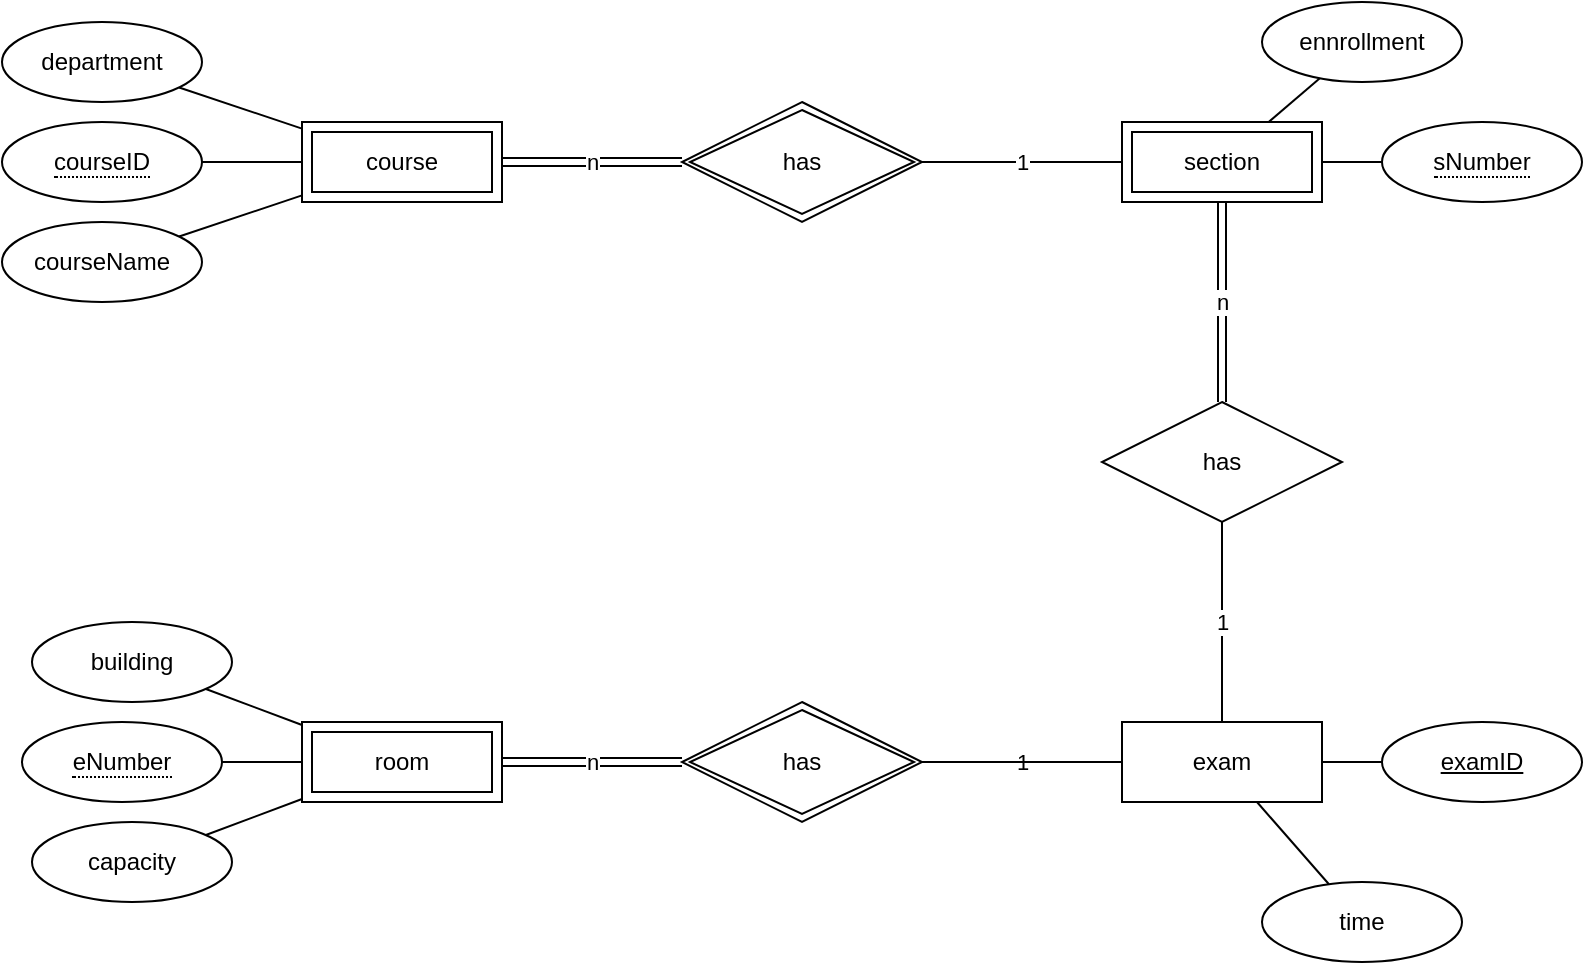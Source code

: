 <mxfile version="16.5.1" type="device"><diagram id="KQ2NEQUBUjOJ8rCg225N" name="Page-1"><mxGraphModel dx="1038" dy="689" grid="1" gridSize="10" guides="1" tooltips="1" connect="1" arrows="1" fold="1" page="1" pageScale="1" pageWidth="850" pageHeight="1100" math="0" shadow="0"><root><mxCell id="0"/><mxCell id="1" parent="0"/><mxCell id="UYvu3iOdgxHNayDP1wMW-6" style="rounded=0;orthogonalLoop=1;jettySize=auto;html=1;startArrow=none;startFill=0;endArrow=none;endFill=0;" parent="1" source="UYvu3iOdgxHNayDP1wMW-34" target="UYvu3iOdgxHNayDP1wMW-29" edge="1"><mxGeometry relative="1" as="geometry"><mxPoint x="110" y="320" as="sourcePoint"/><mxPoint x="170" y="320" as="targetPoint"/></mxGeometry></mxCell><mxCell id="UYvu3iOdgxHNayDP1wMW-7" style="edgeStyle=none;rounded=0;orthogonalLoop=1;jettySize=auto;html=1;startArrow=none;startFill=0;endArrow=none;endFill=0;" parent="1" source="UYvu3iOdgxHNayDP1wMW-4" target="UYvu3iOdgxHNayDP1wMW-29" edge="1"><mxGeometry relative="1" as="geometry"><mxPoint x="170" y="336.667" as="targetPoint"/></mxGeometry></mxCell><mxCell id="UYvu3iOdgxHNayDP1wMW-4" value="courseName" style="ellipse;whiteSpace=wrap;html=1;align=center;" parent="1" vertex="1"><mxGeometry x="20" y="350" width="100" height="40" as="geometry"/></mxCell><mxCell id="UYvu3iOdgxHNayDP1wMW-8" style="edgeStyle=none;rounded=0;orthogonalLoop=1;jettySize=auto;html=1;startArrow=none;startFill=0;endArrow=none;endFill=0;" parent="1" source="UYvu3iOdgxHNayDP1wMW-5" target="UYvu3iOdgxHNayDP1wMW-29" edge="1"><mxGeometry relative="1" as="geometry"><mxPoint x="170" y="303.333" as="targetPoint"/></mxGeometry></mxCell><mxCell id="UYvu3iOdgxHNayDP1wMW-5" value="department" style="ellipse;whiteSpace=wrap;html=1;align=center;" parent="1" vertex="1"><mxGeometry x="20" y="250" width="100" height="40" as="geometry"/></mxCell><mxCell id="b2DKF33FVB8XFbtHuFP1-4" value="n" style="rounded=0;orthogonalLoop=1;jettySize=auto;html=1;endArrow=none;endFill=0;shape=link;" edge="1" parent="1" source="b2DKF33FVB8XFbtHuFP1-15" target="b2DKF33FVB8XFbtHuFP1-2"><mxGeometry relative="1" as="geometry"><mxPoint x="630" y="340" as="sourcePoint"/></mxGeometry></mxCell><mxCell id="UYvu3iOdgxHNayDP1wMW-10" style="rounded=0;orthogonalLoop=1;jettySize=auto;html=1;startArrow=none;startFill=0;endArrow=none;endFill=0;" parent="1" source="b2DKF33FVB8XFbtHuFP1-19" edge="1"><mxGeometry relative="1" as="geometry"><mxPoint x="710" y="320" as="sourcePoint"/><mxPoint x="680" y="320" as="targetPoint"/></mxGeometry></mxCell><mxCell id="UYvu3iOdgxHNayDP1wMW-14" style="edgeStyle=none;rounded=0;orthogonalLoop=1;jettySize=auto;html=1;startArrow=none;startFill=0;endArrow=none;endFill=0;" parent="1" source="UYvu3iOdgxHNayDP1wMW-15" edge="1"><mxGeometry relative="1" as="geometry"><mxPoint x="653.333" y="300" as="targetPoint"/></mxGeometry></mxCell><mxCell id="UYvu3iOdgxHNayDP1wMW-15" value="&lt;span&gt;ennrollment&lt;/span&gt;" style="ellipse;whiteSpace=wrap;html=1;align=center;" parent="1" vertex="1"><mxGeometry x="650" y="240" width="100" height="40" as="geometry"/></mxCell><mxCell id="UYvu3iOdgxHNayDP1wMW-17" value="1" style="edgeStyle=none;rounded=0;orthogonalLoop=1;jettySize=auto;html=1;startArrow=none;startFill=0;endArrow=none;endFill=0;" parent="1" target="b2DKF33FVB8XFbtHuFP1-15" edge="1"><mxGeometry relative="1" as="geometry"><mxPoint x="480" y="320" as="sourcePoint"/><mxPoint x="580" y="320" as="targetPoint"/></mxGeometry></mxCell><mxCell id="UYvu3iOdgxHNayDP1wMW-18" value="n" style="edgeStyle=none;rounded=0;orthogonalLoop=1;jettySize=auto;html=1;startArrow=none;startFill=0;endArrow=none;endFill=0;shape=link;" parent="1" source="UYvu3iOdgxHNayDP1wMW-31" target="UYvu3iOdgxHNayDP1wMW-29" edge="1"><mxGeometry relative="1" as="geometry"><mxPoint x="360" y="320" as="sourcePoint"/><mxPoint x="270" y="320" as="targetPoint"/></mxGeometry></mxCell><mxCell id="b2DKF33FVB8XFbtHuFP1-3" value="1" style="rounded=0;orthogonalLoop=1;jettySize=auto;html=1;endArrow=none;endFill=0;" edge="1" parent="1" source="UYvu3iOdgxHNayDP1wMW-19" target="b2DKF33FVB8XFbtHuFP1-2"><mxGeometry relative="1" as="geometry"/></mxCell><mxCell id="UYvu3iOdgxHNayDP1wMW-19" value="exam" style="whiteSpace=wrap;html=1;align=center;" parent="1" vertex="1"><mxGeometry x="580" y="600" width="100" height="40" as="geometry"/></mxCell><mxCell id="UYvu3iOdgxHNayDP1wMW-20" style="rounded=0;orthogonalLoop=1;jettySize=auto;html=1;startArrow=none;startFill=0;endArrow=none;endFill=0;" parent="1" source="UYvu3iOdgxHNayDP1wMW-21" target="UYvu3iOdgxHNayDP1wMW-19" edge="1"><mxGeometry relative="1" as="geometry"/></mxCell><mxCell id="UYvu3iOdgxHNayDP1wMW-21" value="examID" style="ellipse;whiteSpace=wrap;html=1;align=center;fontStyle=4" parent="1" vertex="1"><mxGeometry x="710" y="600" width="100" height="40" as="geometry"/></mxCell><mxCell id="UYvu3iOdgxHNayDP1wMW-22" style="edgeStyle=none;rounded=0;orthogonalLoop=1;jettySize=auto;html=1;startArrow=none;startFill=0;endArrow=none;endFill=0;" parent="1" source="UYvu3iOdgxHNayDP1wMW-23" target="UYvu3iOdgxHNayDP1wMW-19" edge="1"><mxGeometry relative="1" as="geometry"/></mxCell><mxCell id="UYvu3iOdgxHNayDP1wMW-23" value="&lt;span&gt;time&lt;/span&gt;" style="ellipse;whiteSpace=wrap;html=1;align=center;" parent="1" vertex="1"><mxGeometry x="650" y="680" width="100" height="40" as="geometry"/></mxCell><mxCell id="b2DKF33FVB8XFbtHuFP1-6" value="n" style="edgeStyle=none;rounded=0;orthogonalLoop=1;jettySize=auto;html=1;endArrow=none;endFill=0;shape=link;" edge="1" parent="1" source="b2DKF33FVB8XFbtHuFP1-8" target="b2DKF33FVB8XFbtHuFP1-12"><mxGeometry relative="1" as="geometry"><mxPoint x="265" y="620" as="sourcePoint"/><mxPoint x="360" y="620" as="targetPoint"/></mxGeometry></mxCell><mxCell id="UYvu3iOdgxHNayDP1wMW-25" style="rounded=0;orthogonalLoop=1;jettySize=auto;html=1;startArrow=none;startFill=0;endArrow=none;endFill=0;" parent="1" source="b2DKF33FVB8XFbtHuFP1-11" target="b2DKF33FVB8XFbtHuFP1-8" edge="1"><mxGeometry relative="1" as="geometry"><mxPoint x="125" y="620" as="sourcePoint"/><mxPoint x="165" y="620" as="targetPoint"/></mxGeometry></mxCell><mxCell id="UYvu3iOdgxHNayDP1wMW-27" style="edgeStyle=none;rounded=0;orthogonalLoop=1;jettySize=auto;html=1;startArrow=none;startFill=0;endArrow=none;endFill=0;" parent="1" source="UYvu3iOdgxHNayDP1wMW-28" target="b2DKF33FVB8XFbtHuFP1-8" edge="1"><mxGeometry relative="1" as="geometry"><mxPoint x="165" y="600.769" as="targetPoint"/></mxGeometry></mxCell><mxCell id="UYvu3iOdgxHNayDP1wMW-28" value="&lt;span&gt;building&lt;/span&gt;" style="ellipse;whiteSpace=wrap;html=1;align=center;" parent="1" vertex="1"><mxGeometry x="35" y="550" width="100" height="40" as="geometry"/></mxCell><mxCell id="UYvu3iOdgxHNayDP1wMW-29" value="course" style="shape=ext;margin=3;double=1;whiteSpace=wrap;html=1;align=center;" parent="1" vertex="1"><mxGeometry x="170" y="300" width="100" height="40" as="geometry"/></mxCell><mxCell id="UYvu3iOdgxHNayDP1wMW-31" value="has" style="shape=rhombus;double=1;perimeter=rhombusPerimeter;whiteSpace=wrap;html=1;align=center;" parent="1" vertex="1"><mxGeometry x="360" y="290" width="120" height="60" as="geometry"/></mxCell><mxCell id="UYvu3iOdgxHNayDP1wMW-34" value="&lt;span style=&quot;border-bottom: 1px dotted&quot;&gt;courseID&lt;/span&gt;" style="ellipse;whiteSpace=wrap;html=1;align=center;" parent="1" vertex="1"><mxGeometry x="20" y="300" width="100" height="40" as="geometry"/></mxCell><mxCell id="UYvu3iOdgxHNayDP1wMW-36" style="edgeStyle=none;rounded=0;orthogonalLoop=1;jettySize=auto;html=1;startArrow=none;startFill=0;endArrow=none;endFill=0;" parent="1" source="UYvu3iOdgxHNayDP1wMW-35" target="b2DKF33FVB8XFbtHuFP1-8" edge="1"><mxGeometry relative="1" as="geometry"><mxPoint x="165" y="639.231" as="targetPoint"/></mxGeometry></mxCell><mxCell id="UYvu3iOdgxHNayDP1wMW-35" value="&lt;span&gt;capacity&lt;/span&gt;" style="ellipse;whiteSpace=wrap;html=1;align=center;" parent="1" vertex="1"><mxGeometry x="35" y="650" width="100" height="40" as="geometry"/></mxCell><mxCell id="b2DKF33FVB8XFbtHuFP1-2" value="has" style="shape=rhombus;perimeter=rhombusPerimeter;whiteSpace=wrap;html=1;align=center;" vertex="1" parent="1"><mxGeometry x="570" y="440" width="120" height="60" as="geometry"/></mxCell><mxCell id="b2DKF33FVB8XFbtHuFP1-7" value="1" style="edgeStyle=none;rounded=0;orthogonalLoop=1;jettySize=auto;html=1;endArrow=none;endFill=0;" edge="1" parent="1" target="UYvu3iOdgxHNayDP1wMW-19"><mxGeometry relative="1" as="geometry"><mxPoint x="480" y="620" as="sourcePoint"/></mxGeometry></mxCell><mxCell id="b2DKF33FVB8XFbtHuFP1-8" value="room" style="shape=ext;margin=3;double=1;whiteSpace=wrap;html=1;align=center;" vertex="1" parent="1"><mxGeometry x="170" y="600" width="100" height="40" as="geometry"/></mxCell><mxCell id="b2DKF33FVB8XFbtHuFP1-11" value="&lt;span style=&quot;border-bottom: 1px dotted&quot;&gt;eNumber&lt;/span&gt;" style="ellipse;whiteSpace=wrap;html=1;align=center;" vertex="1" parent="1"><mxGeometry x="30" y="600" width="100" height="40" as="geometry"/></mxCell><mxCell id="b2DKF33FVB8XFbtHuFP1-13" value="" style="edgeStyle=none;rounded=0;orthogonalLoop=1;jettySize=auto;html=1;endArrow=none;endFill=0;" edge="1" parent="1" source="b2DKF33FVB8XFbtHuFP1-12" target="UYvu3iOdgxHNayDP1wMW-19"><mxGeometry relative="1" as="geometry"/></mxCell><mxCell id="b2DKF33FVB8XFbtHuFP1-12" value="has" style="shape=rhombus;double=1;perimeter=rhombusPerimeter;whiteSpace=wrap;html=1;align=center;" vertex="1" parent="1"><mxGeometry x="360" y="590" width="120" height="60" as="geometry"/></mxCell><mxCell id="b2DKF33FVB8XFbtHuFP1-15" value="section" style="shape=ext;margin=3;double=1;whiteSpace=wrap;html=1;align=center;" vertex="1" parent="1"><mxGeometry x="580" y="300" width="100" height="40" as="geometry"/></mxCell><mxCell id="b2DKF33FVB8XFbtHuFP1-19" value="&lt;span style=&quot;border-bottom: 1px dotted&quot;&gt;sNumber&lt;/span&gt;" style="ellipse;whiteSpace=wrap;html=1;align=center;" vertex="1" parent="1"><mxGeometry x="710" y="300" width="100" height="40" as="geometry"/></mxCell></root></mxGraphModel></diagram></mxfile>